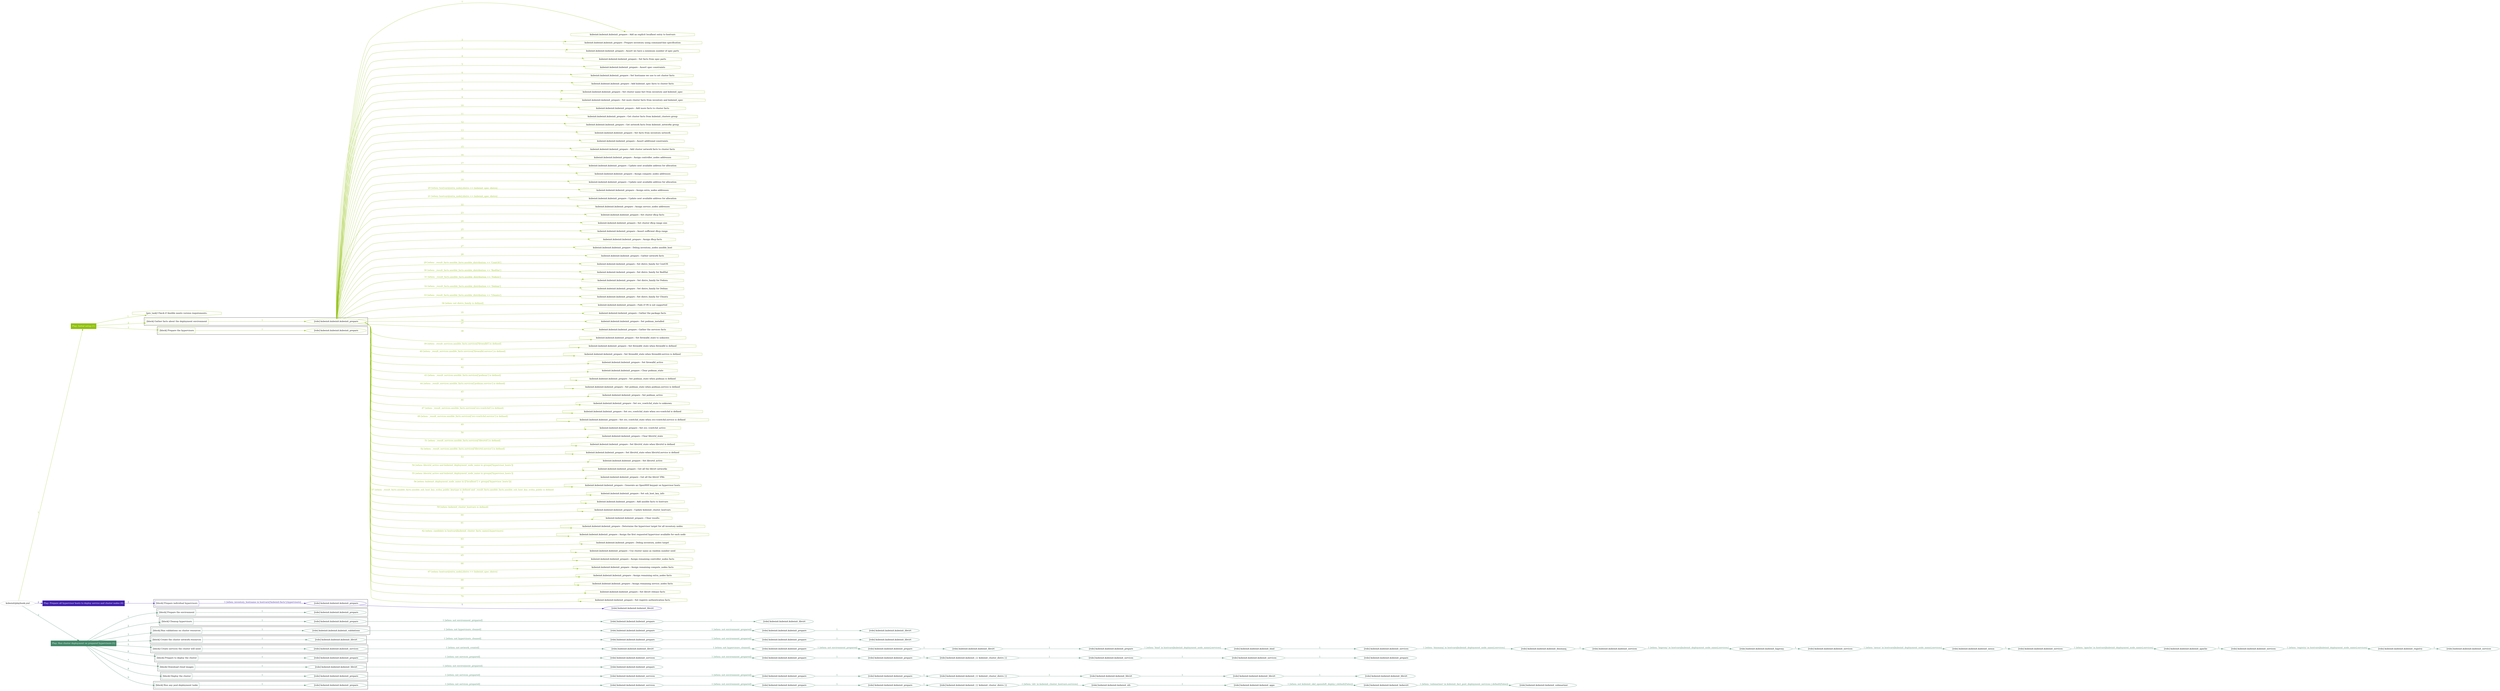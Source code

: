 digraph {
	graph [concentrate=true ordering=in rankdir=LR ratio=fill]
	edge [esep=5 sep=10]
	"kubeinit/playbook.yml" [id=root_node style=dotted]
	play_c5715e36 [label="Play: Initial setup (1)" color="#90c00c" fontcolor="#ffffff" id=play_c5715e36 shape=box style=filled tooltip=localhost]
	"kubeinit/playbook.yml" -> play_c5715e36 [label="1 " color="#90c00c" fontcolor="#90c00c" id=edge_312dbb29 labeltooltip="1 " tooltip="1 "]
	subgraph "kubeinit.kubeinit.kubeinit_prepare" {
		role_a4bb3b9a [label="[role] kubeinit.kubeinit.kubeinit_prepare" color="#90c00c" id=role_a4bb3b9a tooltip="kubeinit.kubeinit.kubeinit_prepare"]
		task_66382135 [label="kubeinit.kubeinit.kubeinit_prepare : Add an explicit localhost entry to hostvars" color="#90c00c" id=task_66382135 shape=octagon tooltip="kubeinit.kubeinit.kubeinit_prepare : Add an explicit localhost entry to hostvars"]
		role_a4bb3b9a -> task_66382135 [label="1 " color="#90c00c" fontcolor="#90c00c" id=edge_fd2dc242 labeltooltip="1 " tooltip="1 "]
		task_86fcd3ac [label="kubeinit.kubeinit.kubeinit_prepare : Prepare inventory using command-line specification" color="#90c00c" id=task_86fcd3ac shape=octagon tooltip="kubeinit.kubeinit.kubeinit_prepare : Prepare inventory using command-line specification"]
		role_a4bb3b9a -> task_86fcd3ac [label="2 " color="#90c00c" fontcolor="#90c00c" id=edge_e4ecf6be labeltooltip="2 " tooltip="2 "]
		task_bb5a1389 [label="kubeinit.kubeinit.kubeinit_prepare : Assert we have a minimum number of spec parts" color="#90c00c" id=task_bb5a1389 shape=octagon tooltip="kubeinit.kubeinit.kubeinit_prepare : Assert we have a minimum number of spec parts"]
		role_a4bb3b9a -> task_bb5a1389 [label="3 " color="#90c00c" fontcolor="#90c00c" id=edge_bfbdd107 labeltooltip="3 " tooltip="3 "]
		task_cf6b5e20 [label="kubeinit.kubeinit.kubeinit_prepare : Set facts from spec parts" color="#90c00c" id=task_cf6b5e20 shape=octagon tooltip="kubeinit.kubeinit.kubeinit_prepare : Set facts from spec parts"]
		role_a4bb3b9a -> task_cf6b5e20 [label="4 " color="#90c00c" fontcolor="#90c00c" id=edge_134c5aeb labeltooltip="4 " tooltip="4 "]
		task_bcd952b6 [label="kubeinit.kubeinit.kubeinit_prepare : Assert spec constraints" color="#90c00c" id=task_bcd952b6 shape=octagon tooltip="kubeinit.kubeinit.kubeinit_prepare : Assert spec constraints"]
		role_a4bb3b9a -> task_bcd952b6 [label="5 " color="#90c00c" fontcolor="#90c00c" id=edge_e836231b labeltooltip="5 " tooltip="5 "]
		task_d7df099d [label="kubeinit.kubeinit.kubeinit_prepare : Set hostname we use to set cluster facts" color="#90c00c" id=task_d7df099d shape=octagon tooltip="kubeinit.kubeinit.kubeinit_prepare : Set hostname we use to set cluster facts"]
		role_a4bb3b9a -> task_d7df099d [label="6 " color="#90c00c" fontcolor="#90c00c" id=edge_d0c543b1 labeltooltip="6 " tooltip="6 "]
		task_7eef5f18 [label="kubeinit.kubeinit.kubeinit_prepare : Add kubeinit_spec facts to cluster facts" color="#90c00c" id=task_7eef5f18 shape=octagon tooltip="kubeinit.kubeinit.kubeinit_prepare : Add kubeinit_spec facts to cluster facts"]
		role_a4bb3b9a -> task_7eef5f18 [label="7 " color="#90c00c" fontcolor="#90c00c" id=edge_1ada91b4 labeltooltip="7 " tooltip="7 "]
		task_7a533b4d [label="kubeinit.kubeinit.kubeinit_prepare : Set cluster name fact from inventory and kubeinit_spec" color="#90c00c" id=task_7a533b4d shape=octagon tooltip="kubeinit.kubeinit.kubeinit_prepare : Set cluster name fact from inventory and kubeinit_spec"]
		role_a4bb3b9a -> task_7a533b4d [label="8 " color="#90c00c" fontcolor="#90c00c" id=edge_055c0179 labeltooltip="8 " tooltip="8 "]
		task_12f2aa6b [label="kubeinit.kubeinit.kubeinit_prepare : Set more cluster facts from inventory and kubeinit_spec" color="#90c00c" id=task_12f2aa6b shape=octagon tooltip="kubeinit.kubeinit.kubeinit_prepare : Set more cluster facts from inventory and kubeinit_spec"]
		role_a4bb3b9a -> task_12f2aa6b [label="9 " color="#90c00c" fontcolor="#90c00c" id=edge_002794b1 labeltooltip="9 " tooltip="9 "]
		task_dd5a9874 [label="kubeinit.kubeinit.kubeinit_prepare : Add more facts to cluster facts" color="#90c00c" id=task_dd5a9874 shape=octagon tooltip="kubeinit.kubeinit.kubeinit_prepare : Add more facts to cluster facts"]
		role_a4bb3b9a -> task_dd5a9874 [label="10 " color="#90c00c" fontcolor="#90c00c" id=edge_7afe3edd labeltooltip="10 " tooltip="10 "]
		task_b228c64e [label="kubeinit.kubeinit.kubeinit_prepare : Get cluster facts from kubeinit_clusters group" color="#90c00c" id=task_b228c64e shape=octagon tooltip="kubeinit.kubeinit.kubeinit_prepare : Get cluster facts from kubeinit_clusters group"]
		role_a4bb3b9a -> task_b228c64e [label="11 " color="#90c00c" fontcolor="#90c00c" id=edge_bf2b063e labeltooltip="11 " tooltip="11 "]
		task_67b48484 [label="kubeinit.kubeinit.kubeinit_prepare : Get network facts from kubeinit_networks group" color="#90c00c" id=task_67b48484 shape=octagon tooltip="kubeinit.kubeinit.kubeinit_prepare : Get network facts from kubeinit_networks group"]
		role_a4bb3b9a -> task_67b48484 [label="12 " color="#90c00c" fontcolor="#90c00c" id=edge_d5b4921e labeltooltip="12 " tooltip="12 "]
		task_92aa7136 [label="kubeinit.kubeinit.kubeinit_prepare : Set facts from inventory network" color="#90c00c" id=task_92aa7136 shape=octagon tooltip="kubeinit.kubeinit.kubeinit_prepare : Set facts from inventory network"]
		role_a4bb3b9a -> task_92aa7136 [label="13 " color="#90c00c" fontcolor="#90c00c" id=edge_6dd9195c labeltooltip="13 " tooltip="13 "]
		task_eed11bc1 [label="kubeinit.kubeinit.kubeinit_prepare : Assert additional constraints" color="#90c00c" id=task_eed11bc1 shape=octagon tooltip="kubeinit.kubeinit.kubeinit_prepare : Assert additional constraints"]
		role_a4bb3b9a -> task_eed11bc1 [label="14 " color="#90c00c" fontcolor="#90c00c" id=edge_bfa3a6cb labeltooltip="14 " tooltip="14 "]
		task_a0e90344 [label="kubeinit.kubeinit.kubeinit_prepare : Add cluster network facts to cluster facts" color="#90c00c" id=task_a0e90344 shape=octagon tooltip="kubeinit.kubeinit.kubeinit_prepare : Add cluster network facts to cluster facts"]
		role_a4bb3b9a -> task_a0e90344 [label="15 " color="#90c00c" fontcolor="#90c00c" id=edge_95de75b3 labeltooltip="15 " tooltip="15 "]
		task_fe2ec499 [label="kubeinit.kubeinit.kubeinit_prepare : Assign controller_nodes addresses" color="#90c00c" id=task_fe2ec499 shape=octagon tooltip="kubeinit.kubeinit.kubeinit_prepare : Assign controller_nodes addresses"]
		role_a4bb3b9a -> task_fe2ec499 [label="16 " color="#90c00c" fontcolor="#90c00c" id=edge_61b38538 labeltooltip="16 " tooltip="16 "]
		task_7503a2c7 [label="kubeinit.kubeinit.kubeinit_prepare : Update next available address for allocation" color="#90c00c" id=task_7503a2c7 shape=octagon tooltip="kubeinit.kubeinit.kubeinit_prepare : Update next available address for allocation"]
		role_a4bb3b9a -> task_7503a2c7 [label="17 " color="#90c00c" fontcolor="#90c00c" id=edge_899e4543 labeltooltip="17 " tooltip="17 "]
		task_3ad0755e [label="kubeinit.kubeinit.kubeinit_prepare : Assign compute_nodes addresses" color="#90c00c" id=task_3ad0755e shape=octagon tooltip="kubeinit.kubeinit.kubeinit_prepare : Assign compute_nodes addresses"]
		role_a4bb3b9a -> task_3ad0755e [label="18 " color="#90c00c" fontcolor="#90c00c" id=edge_ccfc0012 labeltooltip="18 " tooltip="18 "]
		task_a9809777 [label="kubeinit.kubeinit.kubeinit_prepare : Update next available address for allocation" color="#90c00c" id=task_a9809777 shape=octagon tooltip="kubeinit.kubeinit.kubeinit_prepare : Update next available address for allocation"]
		role_a4bb3b9a -> task_a9809777 [label="19 " color="#90c00c" fontcolor="#90c00c" id=edge_f292b3da labeltooltip="19 " tooltip="19 "]
		task_9bbef859 [label="kubeinit.kubeinit.kubeinit_prepare : Assign extra_nodes addresses" color="#90c00c" id=task_9bbef859 shape=octagon tooltip="kubeinit.kubeinit.kubeinit_prepare : Assign extra_nodes addresses"]
		role_a4bb3b9a -> task_9bbef859 [label="20 [when: hostvars[extra_node].distro == kubeinit_spec_distro]" color="#90c00c" fontcolor="#90c00c" id=edge_b9130152 labeltooltip="20 [when: hostvars[extra_node].distro == kubeinit_spec_distro]" tooltip="20 [when: hostvars[extra_node].distro == kubeinit_spec_distro]"]
		task_0a151cbf [label="kubeinit.kubeinit.kubeinit_prepare : Update next available address for allocation" color="#90c00c" id=task_0a151cbf shape=octagon tooltip="kubeinit.kubeinit.kubeinit_prepare : Update next available address for allocation"]
		role_a4bb3b9a -> task_0a151cbf [label="21 [when: hostvars[extra_node].distro == kubeinit_spec_distro]" color="#90c00c" fontcolor="#90c00c" id=edge_355dea31 labeltooltip="21 [when: hostvars[extra_node].distro == kubeinit_spec_distro]" tooltip="21 [when: hostvars[extra_node].distro == kubeinit_spec_distro]"]
		task_e55eccd3 [label="kubeinit.kubeinit.kubeinit_prepare : Assign service_nodes addresses" color="#90c00c" id=task_e55eccd3 shape=octagon tooltip="kubeinit.kubeinit.kubeinit_prepare : Assign service_nodes addresses"]
		role_a4bb3b9a -> task_e55eccd3 [label="22 " color="#90c00c" fontcolor="#90c00c" id=edge_8cc6ed6d labeltooltip="22 " tooltip="22 "]
		task_148d8fe9 [label="kubeinit.kubeinit.kubeinit_prepare : Set cluster dhcp facts" color="#90c00c" id=task_148d8fe9 shape=octagon tooltip="kubeinit.kubeinit.kubeinit_prepare : Set cluster dhcp facts"]
		role_a4bb3b9a -> task_148d8fe9 [label="23 " color="#90c00c" fontcolor="#90c00c" id=edge_558baa2b labeltooltip="23 " tooltip="23 "]
		task_fb1df02a [label="kubeinit.kubeinit.kubeinit_prepare : Set cluster dhcp range size" color="#90c00c" id=task_fb1df02a shape=octagon tooltip="kubeinit.kubeinit.kubeinit_prepare : Set cluster dhcp range size"]
		role_a4bb3b9a -> task_fb1df02a [label="24 " color="#90c00c" fontcolor="#90c00c" id=edge_efb25c5f labeltooltip="24 " tooltip="24 "]
		task_24f3b3b2 [label="kubeinit.kubeinit.kubeinit_prepare : Assert sufficient dhcp range" color="#90c00c" id=task_24f3b3b2 shape=octagon tooltip="kubeinit.kubeinit.kubeinit_prepare : Assert sufficient dhcp range"]
		role_a4bb3b9a -> task_24f3b3b2 [label="25 " color="#90c00c" fontcolor="#90c00c" id=edge_d0c1e24c labeltooltip="25 " tooltip="25 "]
		task_8d6e2d5d [label="kubeinit.kubeinit.kubeinit_prepare : Assign dhcp facts" color="#90c00c" id=task_8d6e2d5d shape=octagon tooltip="kubeinit.kubeinit.kubeinit_prepare : Assign dhcp facts"]
		role_a4bb3b9a -> task_8d6e2d5d [label="26 " color="#90c00c" fontcolor="#90c00c" id=edge_805baf1b labeltooltip="26 " tooltip="26 "]
		task_00f0d665 [label="kubeinit.kubeinit.kubeinit_prepare : Debug inventory_nodes ansible_host" color="#90c00c" id=task_00f0d665 shape=octagon tooltip="kubeinit.kubeinit.kubeinit_prepare : Debug inventory_nodes ansible_host"]
		role_a4bb3b9a -> task_00f0d665 [label="27 " color="#90c00c" fontcolor="#90c00c" id=edge_d754a5cc labeltooltip="27 " tooltip="27 "]
		task_2c30cb7e [label="kubeinit.kubeinit.kubeinit_prepare : Gather network facts" color="#90c00c" id=task_2c30cb7e shape=octagon tooltip="kubeinit.kubeinit.kubeinit_prepare : Gather network facts"]
		role_a4bb3b9a -> task_2c30cb7e [label="28 " color="#90c00c" fontcolor="#90c00c" id=edge_d5dba6a7 labeltooltip="28 " tooltip="28 "]
		task_322d027f [label="kubeinit.kubeinit.kubeinit_prepare : Set distro_family for CentOS" color="#90c00c" id=task_322d027f shape=octagon tooltip="kubeinit.kubeinit.kubeinit_prepare : Set distro_family for CentOS"]
		role_a4bb3b9a -> task_322d027f [label="29 [when: _result_facts.ansible_facts.ansible_distribution == 'CentOS']" color="#90c00c" fontcolor="#90c00c" id=edge_92e9e9b6 labeltooltip="29 [when: _result_facts.ansible_facts.ansible_distribution == 'CentOS']" tooltip="29 [when: _result_facts.ansible_facts.ansible_distribution == 'CentOS']"]
		task_a7f1ac41 [label="kubeinit.kubeinit.kubeinit_prepare : Set distro_family for RedHat" color="#90c00c" id=task_a7f1ac41 shape=octagon tooltip="kubeinit.kubeinit.kubeinit_prepare : Set distro_family for RedHat"]
		role_a4bb3b9a -> task_a7f1ac41 [label="30 [when: _result_facts.ansible_facts.ansible_distribution == 'RedHat']" color="#90c00c" fontcolor="#90c00c" id=edge_63344faa labeltooltip="30 [when: _result_facts.ansible_facts.ansible_distribution == 'RedHat']" tooltip="30 [when: _result_facts.ansible_facts.ansible_distribution == 'RedHat']"]
		task_0f60d57c [label="kubeinit.kubeinit.kubeinit_prepare : Set distro_family for Fedora" color="#90c00c" id=task_0f60d57c shape=octagon tooltip="kubeinit.kubeinit.kubeinit_prepare : Set distro_family for Fedora"]
		role_a4bb3b9a -> task_0f60d57c [label="31 [when: _result_facts.ansible_facts.ansible_distribution == 'Fedora']" color="#90c00c" fontcolor="#90c00c" id=edge_991121bb labeltooltip="31 [when: _result_facts.ansible_facts.ansible_distribution == 'Fedora']" tooltip="31 [when: _result_facts.ansible_facts.ansible_distribution == 'Fedora']"]
		task_5d9727e7 [label="kubeinit.kubeinit.kubeinit_prepare : Set distro_family for Debian" color="#90c00c" id=task_5d9727e7 shape=octagon tooltip="kubeinit.kubeinit.kubeinit_prepare : Set distro_family for Debian"]
		role_a4bb3b9a -> task_5d9727e7 [label="32 [when: _result_facts.ansible_facts.ansible_distribution == 'Debian']" color="#90c00c" fontcolor="#90c00c" id=edge_69627502 labeltooltip="32 [when: _result_facts.ansible_facts.ansible_distribution == 'Debian']" tooltip="32 [when: _result_facts.ansible_facts.ansible_distribution == 'Debian']"]
		task_6ef00c4b [label="kubeinit.kubeinit.kubeinit_prepare : Set distro_family for Ubuntu" color="#90c00c" id=task_6ef00c4b shape=octagon tooltip="kubeinit.kubeinit.kubeinit_prepare : Set distro_family for Ubuntu"]
		role_a4bb3b9a -> task_6ef00c4b [label="33 [when: _result_facts.ansible_facts.ansible_distribution == 'Ubuntu']" color="#90c00c" fontcolor="#90c00c" id=edge_5d6df0a8 labeltooltip="33 [when: _result_facts.ansible_facts.ansible_distribution == 'Ubuntu']" tooltip="33 [when: _result_facts.ansible_facts.ansible_distribution == 'Ubuntu']"]
		task_4fe00bb0 [label="kubeinit.kubeinit.kubeinit_prepare : Fails if OS is not supported" color="#90c00c" id=task_4fe00bb0 shape=octagon tooltip="kubeinit.kubeinit.kubeinit_prepare : Fails if OS is not supported"]
		role_a4bb3b9a -> task_4fe00bb0 [label="34 [when: not distro_family is defined]" color="#90c00c" fontcolor="#90c00c" id=edge_6941dc9f labeltooltip="34 [when: not distro_family is defined]" tooltip="34 [when: not distro_family is defined]"]
		task_7e1ab384 [label="kubeinit.kubeinit.kubeinit_prepare : Gather the package facts" color="#90c00c" id=task_7e1ab384 shape=octagon tooltip="kubeinit.kubeinit.kubeinit_prepare : Gather the package facts"]
		role_a4bb3b9a -> task_7e1ab384 [label="35 " color="#90c00c" fontcolor="#90c00c" id=edge_8d04f134 labeltooltip="35 " tooltip="35 "]
		task_dad4aa98 [label="kubeinit.kubeinit.kubeinit_prepare : Set podman_installed" color="#90c00c" id=task_dad4aa98 shape=octagon tooltip="kubeinit.kubeinit.kubeinit_prepare : Set podman_installed"]
		role_a4bb3b9a -> task_dad4aa98 [label="36 " color="#90c00c" fontcolor="#90c00c" id=edge_5f648d05 labeltooltip="36 " tooltip="36 "]
		task_9270054b [label="kubeinit.kubeinit.kubeinit_prepare : Gather the services facts" color="#90c00c" id=task_9270054b shape=octagon tooltip="kubeinit.kubeinit.kubeinit_prepare : Gather the services facts"]
		role_a4bb3b9a -> task_9270054b [label="37 " color="#90c00c" fontcolor="#90c00c" id=edge_41df0265 labeltooltip="37 " tooltip="37 "]
		task_4da8e723 [label="kubeinit.kubeinit.kubeinit_prepare : Set firewalld_state to unknown" color="#90c00c" id=task_4da8e723 shape=octagon tooltip="kubeinit.kubeinit.kubeinit_prepare : Set firewalld_state to unknown"]
		role_a4bb3b9a -> task_4da8e723 [label="38 " color="#90c00c" fontcolor="#90c00c" id=edge_b224f61c labeltooltip="38 " tooltip="38 "]
		task_c14e9299 [label="kubeinit.kubeinit.kubeinit_prepare : Set firewalld_state when firewalld is defined" color="#90c00c" id=task_c14e9299 shape=octagon tooltip="kubeinit.kubeinit.kubeinit_prepare : Set firewalld_state when firewalld is defined"]
		role_a4bb3b9a -> task_c14e9299 [label="39 [when: _result_services.ansible_facts.services['firewalld'] is defined]" color="#90c00c" fontcolor="#90c00c" id=edge_a4d5ad20 labeltooltip="39 [when: _result_services.ansible_facts.services['firewalld'] is defined]" tooltip="39 [when: _result_services.ansible_facts.services['firewalld'] is defined]"]
		task_2980285f [label="kubeinit.kubeinit.kubeinit_prepare : Set firewalld_state when firewalld.service is defined" color="#90c00c" id=task_2980285f shape=octagon tooltip="kubeinit.kubeinit.kubeinit_prepare : Set firewalld_state when firewalld.service is defined"]
		role_a4bb3b9a -> task_2980285f [label="40 [when: _result_services.ansible_facts.services['firewalld.service'] is defined]" color="#90c00c" fontcolor="#90c00c" id=edge_ab067dbd labeltooltip="40 [when: _result_services.ansible_facts.services['firewalld.service'] is defined]" tooltip="40 [when: _result_services.ansible_facts.services['firewalld.service'] is defined]"]
		task_cd6cedac [label="kubeinit.kubeinit.kubeinit_prepare : Set firewalld_active" color="#90c00c" id=task_cd6cedac shape=octagon tooltip="kubeinit.kubeinit.kubeinit_prepare : Set firewalld_active"]
		role_a4bb3b9a -> task_cd6cedac [label="41 " color="#90c00c" fontcolor="#90c00c" id=edge_b1e3bc5a labeltooltip="41 " tooltip="41 "]
		task_9d17c3a3 [label="kubeinit.kubeinit.kubeinit_prepare : Clear podman_state" color="#90c00c" id=task_9d17c3a3 shape=octagon tooltip="kubeinit.kubeinit.kubeinit_prepare : Clear podman_state"]
		role_a4bb3b9a -> task_9d17c3a3 [label="42 " color="#90c00c" fontcolor="#90c00c" id=edge_e6bd65cf labeltooltip="42 " tooltip="42 "]
		task_0c476f19 [label="kubeinit.kubeinit.kubeinit_prepare : Set podman_state when podman is defined" color="#90c00c" id=task_0c476f19 shape=octagon tooltip="kubeinit.kubeinit.kubeinit_prepare : Set podman_state when podman is defined"]
		role_a4bb3b9a -> task_0c476f19 [label="43 [when: _result_services.ansible_facts.services['podman'] is defined]" color="#90c00c" fontcolor="#90c00c" id=edge_16481325 labeltooltip="43 [when: _result_services.ansible_facts.services['podman'] is defined]" tooltip="43 [when: _result_services.ansible_facts.services['podman'] is defined]"]
		task_99a8dee6 [label="kubeinit.kubeinit.kubeinit_prepare : Set podman_state when podman.service is defined" color="#90c00c" id=task_99a8dee6 shape=octagon tooltip="kubeinit.kubeinit.kubeinit_prepare : Set podman_state when podman.service is defined"]
		role_a4bb3b9a -> task_99a8dee6 [label="44 [when: _result_services.ansible_facts.services['podman.service'] is defined]" color="#90c00c" fontcolor="#90c00c" id=edge_bf906d53 labeltooltip="44 [when: _result_services.ansible_facts.services['podman.service'] is defined]" tooltip="44 [when: _result_services.ansible_facts.services['podman.service'] is defined]"]
		task_a391497b [label="kubeinit.kubeinit.kubeinit_prepare : Set podman_active" color="#90c00c" id=task_a391497b shape=octagon tooltip="kubeinit.kubeinit.kubeinit_prepare : Set podman_active"]
		role_a4bb3b9a -> task_a391497b [label="45 " color="#90c00c" fontcolor="#90c00c" id=edge_9b4c0192 labeltooltip="45 " tooltip="45 "]
		task_ab8a3373 [label="kubeinit.kubeinit.kubeinit_prepare : Set ovs_vswitchd_state to unknown" color="#90c00c" id=task_ab8a3373 shape=octagon tooltip="kubeinit.kubeinit.kubeinit_prepare : Set ovs_vswitchd_state to unknown"]
		role_a4bb3b9a -> task_ab8a3373 [label="46 " color="#90c00c" fontcolor="#90c00c" id=edge_2e8e7a2e labeltooltip="46 " tooltip="46 "]
		task_a6daa6e5 [label="kubeinit.kubeinit.kubeinit_prepare : Set ovs_vswitchd_state when ovs-vswitchd is defined" color="#90c00c" id=task_a6daa6e5 shape=octagon tooltip="kubeinit.kubeinit.kubeinit_prepare : Set ovs_vswitchd_state when ovs-vswitchd is defined"]
		role_a4bb3b9a -> task_a6daa6e5 [label="47 [when: _result_services.ansible_facts.services['ovs-vswitchd'] is defined]" color="#90c00c" fontcolor="#90c00c" id=edge_ef2e4c1e labeltooltip="47 [when: _result_services.ansible_facts.services['ovs-vswitchd'] is defined]" tooltip="47 [when: _result_services.ansible_facts.services['ovs-vswitchd'] is defined]"]
		task_4e0554cf [label="kubeinit.kubeinit.kubeinit_prepare : Set ovs_vswitchd_state when ovs-vswitchd.service is defined" color="#90c00c" id=task_4e0554cf shape=octagon tooltip="kubeinit.kubeinit.kubeinit_prepare : Set ovs_vswitchd_state when ovs-vswitchd.service is defined"]
		role_a4bb3b9a -> task_4e0554cf [label="48 [when: _result_services.ansible_facts.services['ovs-vswitchd.service'] is defined]" color="#90c00c" fontcolor="#90c00c" id=edge_4f5ca902 labeltooltip="48 [when: _result_services.ansible_facts.services['ovs-vswitchd.service'] is defined]" tooltip="48 [when: _result_services.ansible_facts.services['ovs-vswitchd.service'] is defined]"]
		task_eeaa7527 [label="kubeinit.kubeinit.kubeinit_prepare : Set ovs_vswitchd_active" color="#90c00c" id=task_eeaa7527 shape=octagon tooltip="kubeinit.kubeinit.kubeinit_prepare : Set ovs_vswitchd_active"]
		role_a4bb3b9a -> task_eeaa7527 [label="49 " color="#90c00c" fontcolor="#90c00c" id=edge_eeed04cd labeltooltip="49 " tooltip="49 "]
		task_206fb53e [label="kubeinit.kubeinit.kubeinit_prepare : Clear libvirtd_state" color="#90c00c" id=task_206fb53e shape=octagon tooltip="kubeinit.kubeinit.kubeinit_prepare : Clear libvirtd_state"]
		role_a4bb3b9a -> task_206fb53e [label="50 " color="#90c00c" fontcolor="#90c00c" id=edge_d3184a96 labeltooltip="50 " tooltip="50 "]
		task_4648598f [label="kubeinit.kubeinit.kubeinit_prepare : Set libvirtd_state when libvirtd is defined" color="#90c00c" id=task_4648598f shape=octagon tooltip="kubeinit.kubeinit.kubeinit_prepare : Set libvirtd_state when libvirtd is defined"]
		role_a4bb3b9a -> task_4648598f [label="51 [when: _result_services.ansible_facts.services['libvirtd'] is defined]" color="#90c00c" fontcolor="#90c00c" id=edge_41aeabde labeltooltip="51 [when: _result_services.ansible_facts.services['libvirtd'] is defined]" tooltip="51 [when: _result_services.ansible_facts.services['libvirtd'] is defined]"]
		task_6227cb95 [label="kubeinit.kubeinit.kubeinit_prepare : Set libvirtd_state when libvirtd.service is defined" color="#90c00c" id=task_6227cb95 shape=octagon tooltip="kubeinit.kubeinit.kubeinit_prepare : Set libvirtd_state when libvirtd.service is defined"]
		role_a4bb3b9a -> task_6227cb95 [label="52 [when: _result_services.ansible_facts.services['libvirtd.service'] is defined]" color="#90c00c" fontcolor="#90c00c" id=edge_e367f9a3 labeltooltip="52 [when: _result_services.ansible_facts.services['libvirtd.service'] is defined]" tooltip="52 [when: _result_services.ansible_facts.services['libvirtd.service'] is defined]"]
		task_69032163 [label="kubeinit.kubeinit.kubeinit_prepare : Set libvirtd_active" color="#90c00c" id=task_69032163 shape=octagon tooltip="kubeinit.kubeinit.kubeinit_prepare : Set libvirtd_active"]
		role_a4bb3b9a -> task_69032163 [label="53 " color="#90c00c" fontcolor="#90c00c" id=edge_f177ba7e labeltooltip="53 " tooltip="53 "]
		task_9b942805 [label="kubeinit.kubeinit.kubeinit_prepare : Get all the libvirt networks" color="#90c00c" id=task_9b942805 shape=octagon tooltip="kubeinit.kubeinit.kubeinit_prepare : Get all the libvirt networks"]
		role_a4bb3b9a -> task_9b942805 [label="54 [when: libvirtd_active and kubeinit_deployment_node_name in groups['hypervisor_hosts']]" color="#90c00c" fontcolor="#90c00c" id=edge_dadb7bec labeltooltip="54 [when: libvirtd_active and kubeinit_deployment_node_name in groups['hypervisor_hosts']]" tooltip="54 [when: libvirtd_active and kubeinit_deployment_node_name in groups['hypervisor_hosts']]"]
		task_ff00abbb [label="kubeinit.kubeinit.kubeinit_prepare : Get all the libvirt VMs" color="#90c00c" id=task_ff00abbb shape=octagon tooltip="kubeinit.kubeinit.kubeinit_prepare : Get all the libvirt VMs"]
		role_a4bb3b9a -> task_ff00abbb [label="55 [when: libvirtd_active and kubeinit_deployment_node_name in groups['hypervisor_hosts']]" color="#90c00c" fontcolor="#90c00c" id=edge_461d57a5 labeltooltip="55 [when: libvirtd_active and kubeinit_deployment_node_name in groups['hypervisor_hosts']]" tooltip="55 [when: libvirtd_active and kubeinit_deployment_node_name in groups['hypervisor_hosts']]"]
		task_2bde6178 [label="kubeinit.kubeinit.kubeinit_prepare : Generate an OpenSSH keypair on hypervisor hosts" color="#90c00c" id=task_2bde6178 shape=octagon tooltip="kubeinit.kubeinit.kubeinit_prepare : Generate an OpenSSH keypair on hypervisor hosts"]
		role_a4bb3b9a -> task_2bde6178 [label="56 [when: kubeinit_deployment_node_name in (['localhost'] + groups['hypervisor_hosts'])]" color="#90c00c" fontcolor="#90c00c" id=edge_35954b7a labeltooltip="56 [when: kubeinit_deployment_node_name in (['localhost'] + groups['hypervisor_hosts'])]" tooltip="56 [when: kubeinit_deployment_node_name in (['localhost'] + groups['hypervisor_hosts'])]"]
		task_1218fa15 [label="kubeinit.kubeinit.kubeinit_prepare : Set ssh_host_key_info" color="#90c00c" id=task_1218fa15 shape=octagon tooltip="kubeinit.kubeinit.kubeinit_prepare : Set ssh_host_key_info"]
		role_a4bb3b9a -> task_1218fa15 [label="57 [when: _result_facts.ansible_facts.ansible_ssh_host_key_ecdsa_public_keytype is defined and _result_facts.ansible_facts.ansible_ssh_host_key_ecdsa_public is defined
]" color="#90c00c" fontcolor="#90c00c" id=edge_60e358f1 labeltooltip="57 [when: _result_facts.ansible_facts.ansible_ssh_host_key_ecdsa_public_keytype is defined and _result_facts.ansible_facts.ansible_ssh_host_key_ecdsa_public is defined
]" tooltip="57 [when: _result_facts.ansible_facts.ansible_ssh_host_key_ecdsa_public_keytype is defined and _result_facts.ansible_facts.ansible_ssh_host_key_ecdsa_public is defined
]"]
		task_f2a656b4 [label="kubeinit.kubeinit.kubeinit_prepare : Add ansible facts to hostvars" color="#90c00c" id=task_f2a656b4 shape=octagon tooltip="kubeinit.kubeinit.kubeinit_prepare : Add ansible facts to hostvars"]
		role_a4bb3b9a -> task_f2a656b4 [label="58 " color="#90c00c" fontcolor="#90c00c" id=edge_051e6c7d labeltooltip="58 " tooltip="58 "]
		task_158b6f75 [label="kubeinit.kubeinit.kubeinit_prepare : Update kubeinit_cluster_hostvars" color="#90c00c" id=task_158b6f75 shape=octagon tooltip="kubeinit.kubeinit.kubeinit_prepare : Update kubeinit_cluster_hostvars"]
		role_a4bb3b9a -> task_158b6f75 [label="59 [when: kubeinit_cluster_hostvars is defined]" color="#90c00c" fontcolor="#90c00c" id=edge_1b8b75a9 labeltooltip="59 [when: kubeinit_cluster_hostvars is defined]" tooltip="59 [when: kubeinit_cluster_hostvars is defined]"]
		task_b2556450 [label="kubeinit.kubeinit.kubeinit_prepare : Clear results" color="#90c00c" id=task_b2556450 shape=octagon tooltip="kubeinit.kubeinit.kubeinit_prepare : Clear results"]
		role_a4bb3b9a -> task_b2556450 [label="60 " color="#90c00c" fontcolor="#90c00c" id=edge_40871699 labeltooltip="60 " tooltip="60 "]
		task_e1e1e8ae [label="kubeinit.kubeinit.kubeinit_prepare : Determine the hypervisor target for all inventory nodes" color="#90c00c" id=task_e1e1e8ae shape=octagon tooltip="kubeinit.kubeinit.kubeinit_prepare : Determine the hypervisor target for all inventory nodes"]
		role_a4bb3b9a -> task_e1e1e8ae [label="61 " color="#90c00c" fontcolor="#90c00c" id=edge_22517f01 labeltooltip="61 " tooltip="61 "]
		task_e7bd1eb7 [label="kubeinit.kubeinit.kubeinit_prepare : Assign the first requested hypervisor available for each node" color="#90c00c" id=task_e7bd1eb7 shape=octagon tooltip="kubeinit.kubeinit.kubeinit_prepare : Assign the first requested hypervisor available for each node"]
		role_a4bb3b9a -> task_e7bd1eb7 [label="62 [when: candidate in hostvars[kubeinit_cluster_facts_name].hypervisors]" color="#90c00c" fontcolor="#90c00c" id=edge_6db7aa87 labeltooltip="62 [when: candidate in hostvars[kubeinit_cluster_facts_name].hypervisors]" tooltip="62 [when: candidate in hostvars[kubeinit_cluster_facts_name].hypervisors]"]
		task_b23911fe [label="kubeinit.kubeinit.kubeinit_prepare : Debug inventory_nodes target" color="#90c00c" id=task_b23911fe shape=octagon tooltip="kubeinit.kubeinit.kubeinit_prepare : Debug inventory_nodes target"]
		role_a4bb3b9a -> task_b23911fe [label="63 " color="#90c00c" fontcolor="#90c00c" id=edge_2878ee05 labeltooltip="63 " tooltip="63 "]
		task_d4b09456 [label="kubeinit.kubeinit.kubeinit_prepare : Use cluster name as random number seed" color="#90c00c" id=task_d4b09456 shape=octagon tooltip="kubeinit.kubeinit.kubeinit_prepare : Use cluster name as random number seed"]
		role_a4bb3b9a -> task_d4b09456 [label="64 " color="#90c00c" fontcolor="#90c00c" id=edge_9d964a5a labeltooltip="64 " tooltip="64 "]
		task_0b25ebbd [label="kubeinit.kubeinit.kubeinit_prepare : Assign remaining controller_nodes facts" color="#90c00c" id=task_0b25ebbd shape=octagon tooltip="kubeinit.kubeinit.kubeinit_prepare : Assign remaining controller_nodes facts"]
		role_a4bb3b9a -> task_0b25ebbd [label="65 " color="#90c00c" fontcolor="#90c00c" id=edge_d41c0005 labeltooltip="65 " tooltip="65 "]
		task_548e1b28 [label="kubeinit.kubeinit.kubeinit_prepare : Assign remaining compute_nodes facts" color="#90c00c" id=task_548e1b28 shape=octagon tooltip="kubeinit.kubeinit.kubeinit_prepare : Assign remaining compute_nodes facts"]
		role_a4bb3b9a -> task_548e1b28 [label="66 " color="#90c00c" fontcolor="#90c00c" id=edge_fbe5ca1f labeltooltip="66 " tooltip="66 "]
		task_27e2d0e6 [label="kubeinit.kubeinit.kubeinit_prepare : Assign remaining extra_nodes facts" color="#90c00c" id=task_27e2d0e6 shape=octagon tooltip="kubeinit.kubeinit.kubeinit_prepare : Assign remaining extra_nodes facts"]
		role_a4bb3b9a -> task_27e2d0e6 [label="67 [when: hostvars[extra_node].distro == kubeinit_spec_distro]" color="#90c00c" fontcolor="#90c00c" id=edge_33bd11c7 labeltooltip="67 [when: hostvars[extra_node].distro == kubeinit_spec_distro]" tooltip="67 [when: hostvars[extra_node].distro == kubeinit_spec_distro]"]
		task_f06d7b30 [label="kubeinit.kubeinit.kubeinit_prepare : Assign remaining service_nodes facts" color="#90c00c" id=task_f06d7b30 shape=octagon tooltip="kubeinit.kubeinit.kubeinit_prepare : Assign remaining service_nodes facts"]
		role_a4bb3b9a -> task_f06d7b30 [label="68 " color="#90c00c" fontcolor="#90c00c" id=edge_32c57fa6 labeltooltip="68 " tooltip="68 "]
		task_17344210 [label="kubeinit.kubeinit.kubeinit_prepare : Set libvirt release facts" color="#90c00c" id=task_17344210 shape=octagon tooltip="kubeinit.kubeinit.kubeinit_prepare : Set libvirt release facts"]
		role_a4bb3b9a -> task_17344210 [label="69 " color="#90c00c" fontcolor="#90c00c" id=edge_e45e26d5 labeltooltip="69 " tooltip="69 "]
		task_6eb56dfd [label="kubeinit.kubeinit.kubeinit_prepare : Set registry authentication facts" color="#90c00c" id=task_6eb56dfd shape=octagon tooltip="kubeinit.kubeinit.kubeinit_prepare : Set registry authentication facts"]
		role_a4bb3b9a -> task_6eb56dfd [label="70 " color="#90c00c" fontcolor="#90c00c" id=edge_c8e85c77 labeltooltip="70 " tooltip="70 "]
	}
	subgraph "kubeinit.kubeinit.kubeinit_prepare" {
		role_af408420 [label="[role] kubeinit.kubeinit.kubeinit_prepare" color="#90c00c" id=role_af408420 tooltip="kubeinit.kubeinit.kubeinit_prepare"]
	}
	subgraph "Play: Initial setup (1)" {
		pre_task_6a0273ee [label="[pre_task] Check if Ansible meets version requirements." color="#90c00c" id=pre_task_6a0273ee shape=octagon tooltip="Check if Ansible meets version requirements."]
		play_c5715e36 -> pre_task_6a0273ee [label="1 " color="#90c00c" fontcolor="#90c00c" id=edge_23ec65bd labeltooltip="1 " tooltip="1 "]
		play_c5715e36 -> block_0c078c08 [label=2 color="#90c00c" fontcolor="#90c00c" id=edge_ee10cfd2 labeltooltip=2 tooltip=2]
		subgraph cluster_block_0c078c08 {
			block_0c078c08 [label="[block] Gather facts about the deployment environment" color="#90c00c" id=block_0c078c08 labeltooltip="Gather facts about the deployment environment" shape=box tooltip="Gather facts about the deployment environment"]
			block_0c078c08 -> role_a4bb3b9a [label="1 " color="#90c00c" fontcolor="#90c00c" id=edge_4d78aed7 labeltooltip="1 " tooltip="1 "]
		}
		play_c5715e36 -> block_307ba65c [label=3 color="#90c00c" fontcolor="#90c00c" id=edge_167c36da labeltooltip=3 tooltip=3]
		subgraph cluster_block_307ba65c {
			block_307ba65c [label="[block] Prepare the hypervisors" color="#90c00c" id=block_307ba65c labeltooltip="Prepare the hypervisors" shape=box tooltip="Prepare the hypervisors"]
			block_307ba65c -> role_af408420 [label="1 " color="#90c00c" fontcolor="#90c00c" id=edge_18d7981f labeltooltip="1 " tooltip="1 "]
		}
	}
	play_7afdbd07 [label="Play: Prepare all hypervisor hosts to deploy service and cluster nodes (0)" color="#4020ac" fontcolor="#ffffff" id=play_7afdbd07 shape=box style=filled tooltip="Play: Prepare all hypervisor hosts to deploy service and cluster nodes (0)"]
	"kubeinit/playbook.yml" -> play_7afdbd07 [label="2 " color="#4020ac" fontcolor="#4020ac" id=edge_a319b705 labeltooltip="2 " tooltip="2 "]
	subgraph "kubeinit.kubeinit.kubeinit_libvirt" {
		role_bc7877fe [label="[role] kubeinit.kubeinit.kubeinit_libvirt" color="#4020ac" id=role_bc7877fe tooltip="kubeinit.kubeinit.kubeinit_libvirt"]
	}
	subgraph "kubeinit.kubeinit.kubeinit_prepare" {
		role_7f2ef1ff [label="[role] kubeinit.kubeinit.kubeinit_prepare" color="#4020ac" id=role_7f2ef1ff tooltip="kubeinit.kubeinit.kubeinit_prepare"]
		role_7f2ef1ff -> role_bc7877fe [label="1 " color="#4020ac" fontcolor="#4020ac" id=edge_375a0a95 labeltooltip="1 " tooltip="1 "]
	}
	subgraph "Play: Prepare all hypervisor hosts to deploy service and cluster nodes (0)" {
		play_7afdbd07 -> block_a99cf363 [label=1 color="#4020ac" fontcolor="#4020ac" id=edge_ecc058b1 labeltooltip=1 tooltip=1]
		subgraph cluster_block_a99cf363 {
			block_a99cf363 [label="[block] Prepare individual hypervisors" color="#4020ac" id=block_a99cf363 labeltooltip="Prepare individual hypervisors" shape=box tooltip="Prepare individual hypervisors"]
			block_a99cf363 -> role_7f2ef1ff [label="1 [when: inventory_hostname in hostvars['kubeinit-facts'].hypervisors]" color="#4020ac" fontcolor="#4020ac" id=edge_6a215489 labeltooltip="1 [when: inventory_hostname in hostvars['kubeinit-facts'].hypervisors]" tooltip="1 [when: inventory_hostname in hostvars['kubeinit-facts'].hypervisors]"]
		}
	}
	play_3760e1e6 [label="Play: Run cluster deployment on prepared hypervisors (1)" color="#448869" fontcolor="#ffffff" id=play_3760e1e6 shape=box style=filled tooltip=localhost]
	"kubeinit/playbook.yml" -> play_3760e1e6 [label="3 " color="#448869" fontcolor="#448869" id=edge_f7deeddc labeltooltip="3 " tooltip="3 "]
	subgraph "kubeinit.kubeinit.kubeinit_prepare" {
		role_44b43f5a [label="[role] kubeinit.kubeinit.kubeinit_prepare" color="#448869" id=role_44b43f5a tooltip="kubeinit.kubeinit.kubeinit_prepare"]
	}
	subgraph "kubeinit.kubeinit.kubeinit_libvirt" {
		role_893de728 [label="[role] kubeinit.kubeinit.kubeinit_libvirt" color="#448869" id=role_893de728 tooltip="kubeinit.kubeinit.kubeinit_libvirt"]
	}
	subgraph "kubeinit.kubeinit.kubeinit_prepare" {
		role_f7d00493 [label="[role] kubeinit.kubeinit.kubeinit_prepare" color="#448869" id=role_f7d00493 tooltip="kubeinit.kubeinit.kubeinit_prepare"]
		role_f7d00493 -> role_893de728 [label="1 " color="#448869" fontcolor="#448869" id=edge_72107937 labeltooltip="1 " tooltip="1 "]
	}
	subgraph "kubeinit.kubeinit.kubeinit_prepare" {
		role_88fa17aa [label="[role] kubeinit.kubeinit.kubeinit_prepare" color="#448869" id=role_88fa17aa tooltip="kubeinit.kubeinit.kubeinit_prepare"]
		role_88fa17aa -> role_f7d00493 [label="1 [when: not environment_prepared]" color="#448869" fontcolor="#448869" id=edge_31037537 labeltooltip="1 [when: not environment_prepared]" tooltip="1 [when: not environment_prepared]"]
	}
	subgraph "kubeinit.kubeinit.kubeinit_libvirt" {
		role_eabbda62 [label="[role] kubeinit.kubeinit.kubeinit_libvirt" color="#448869" id=role_eabbda62 tooltip="kubeinit.kubeinit.kubeinit_libvirt"]
	}
	subgraph "kubeinit.kubeinit.kubeinit_prepare" {
		role_517149b4 [label="[role] kubeinit.kubeinit.kubeinit_prepare" color="#448869" id=role_517149b4 tooltip="kubeinit.kubeinit.kubeinit_prepare"]
		role_517149b4 -> role_eabbda62 [label="1 " color="#448869" fontcolor="#448869" id=edge_8a511ec2 labeltooltip="1 " tooltip="1 "]
	}
	subgraph "kubeinit.kubeinit.kubeinit_prepare" {
		role_e35b3412 [label="[role] kubeinit.kubeinit.kubeinit_prepare" color="#448869" id=role_e35b3412 tooltip="kubeinit.kubeinit.kubeinit_prepare"]
		role_e35b3412 -> role_517149b4 [label="1 [when: not environment_prepared]" color="#448869" fontcolor="#448869" id=edge_76cb196d labeltooltip="1 [when: not environment_prepared]" tooltip="1 [when: not environment_prepared]"]
	}
	subgraph "kubeinit.kubeinit.kubeinit_validations" {
		role_4b704ab8 [label="[role] kubeinit.kubeinit.kubeinit_validations" color="#448869" id=role_4b704ab8 tooltip="kubeinit.kubeinit.kubeinit_validations"]
		role_4b704ab8 -> role_e35b3412 [label="1 [when: not hypervisors_cleaned]" color="#448869" fontcolor="#448869" id=edge_2cac6096 labeltooltip="1 [when: not hypervisors_cleaned]" tooltip="1 [when: not hypervisors_cleaned]"]
	}
	subgraph "kubeinit.kubeinit.kubeinit_libvirt" {
		role_f2c71aef [label="[role] kubeinit.kubeinit.kubeinit_libvirt" color="#448869" id=role_f2c71aef tooltip="kubeinit.kubeinit.kubeinit_libvirt"]
	}
	subgraph "kubeinit.kubeinit.kubeinit_prepare" {
		role_c8b375bc [label="[role] kubeinit.kubeinit.kubeinit_prepare" color="#448869" id=role_c8b375bc tooltip="kubeinit.kubeinit.kubeinit_prepare"]
		role_c8b375bc -> role_f2c71aef [label="1 " color="#448869" fontcolor="#448869" id=edge_8b1f8b8c labeltooltip="1 " tooltip="1 "]
	}
	subgraph "kubeinit.kubeinit.kubeinit_prepare" {
		role_a2161729 [label="[role] kubeinit.kubeinit.kubeinit_prepare" color="#448869" id=role_a2161729 tooltip="kubeinit.kubeinit.kubeinit_prepare"]
		role_a2161729 -> role_c8b375bc [label="1 [when: not environment_prepared]" color="#448869" fontcolor="#448869" id=edge_07190852 labeltooltip="1 [when: not environment_prepared]" tooltip="1 [when: not environment_prepared]"]
	}
	subgraph "kubeinit.kubeinit.kubeinit_libvirt" {
		role_310292b4 [label="[role] kubeinit.kubeinit.kubeinit_libvirt" color="#448869" id=role_310292b4 tooltip="kubeinit.kubeinit.kubeinit_libvirt"]
		role_310292b4 -> role_a2161729 [label="1 [when: not hypervisors_cleaned]" color="#448869" fontcolor="#448869" id=edge_0ec73108 labeltooltip="1 [when: not hypervisors_cleaned]" tooltip="1 [when: not hypervisors_cleaned]"]
	}
	subgraph "kubeinit.kubeinit.kubeinit_services" {
		role_4c0e6504 [label="[role] kubeinit.kubeinit.kubeinit_services" color="#448869" id=role_4c0e6504 tooltip="kubeinit.kubeinit.kubeinit_services"]
	}
	subgraph "kubeinit.kubeinit.kubeinit_registry" {
		role_69b27e03 [label="[role] kubeinit.kubeinit.kubeinit_registry" color="#448869" id=role_69b27e03 tooltip="kubeinit.kubeinit.kubeinit_registry"]
		role_69b27e03 -> role_4c0e6504 [label="1 " color="#448869" fontcolor="#448869" id=edge_73b1cabf labeltooltip="1 " tooltip="1 "]
	}
	subgraph "kubeinit.kubeinit.kubeinit_services" {
		role_ede35e75 [label="[role] kubeinit.kubeinit.kubeinit_services" color="#448869" id=role_ede35e75 tooltip="kubeinit.kubeinit.kubeinit_services"]
		role_ede35e75 -> role_69b27e03 [label="1 [when: 'registry' in hostvars[kubeinit_deployment_node_name].services]" color="#448869" fontcolor="#448869" id=edge_c80ce78b labeltooltip="1 [when: 'registry' in hostvars[kubeinit_deployment_node_name].services]" tooltip="1 [when: 'registry' in hostvars[kubeinit_deployment_node_name].services]"]
	}
	subgraph "kubeinit.kubeinit.kubeinit_apache" {
		role_9d9248a0 [label="[role] kubeinit.kubeinit.kubeinit_apache" color="#448869" id=role_9d9248a0 tooltip="kubeinit.kubeinit.kubeinit_apache"]
		role_9d9248a0 -> role_ede35e75 [label="1 " color="#448869" fontcolor="#448869" id=edge_0401c349 labeltooltip="1 " tooltip="1 "]
	}
	subgraph "kubeinit.kubeinit.kubeinit_services" {
		role_037a550e [label="[role] kubeinit.kubeinit.kubeinit_services" color="#448869" id=role_037a550e tooltip="kubeinit.kubeinit.kubeinit_services"]
		role_037a550e -> role_9d9248a0 [label="1 [when: 'apache' in hostvars[kubeinit_deployment_node_name].services]" color="#448869" fontcolor="#448869" id=edge_49e4c748 labeltooltip="1 [when: 'apache' in hostvars[kubeinit_deployment_node_name].services]" tooltip="1 [when: 'apache' in hostvars[kubeinit_deployment_node_name].services]"]
	}
	subgraph "kubeinit.kubeinit.kubeinit_nexus" {
		role_8ba0decf [label="[role] kubeinit.kubeinit.kubeinit_nexus" color="#448869" id=role_8ba0decf tooltip="kubeinit.kubeinit.kubeinit_nexus"]
		role_8ba0decf -> role_037a550e [label="1 " color="#448869" fontcolor="#448869" id=edge_9efa42c5 labeltooltip="1 " tooltip="1 "]
	}
	subgraph "kubeinit.kubeinit.kubeinit_services" {
		role_da803d1d [label="[role] kubeinit.kubeinit.kubeinit_services" color="#448869" id=role_da803d1d tooltip="kubeinit.kubeinit.kubeinit_services"]
		role_da803d1d -> role_8ba0decf [label="1 [when: 'nexus' in hostvars[kubeinit_deployment_node_name].services]" color="#448869" fontcolor="#448869" id=edge_5767e673 labeltooltip="1 [when: 'nexus' in hostvars[kubeinit_deployment_node_name].services]" tooltip="1 [when: 'nexus' in hostvars[kubeinit_deployment_node_name].services]"]
	}
	subgraph "kubeinit.kubeinit.kubeinit_haproxy" {
		role_692a38d2 [label="[role] kubeinit.kubeinit.kubeinit_haproxy" color="#448869" id=role_692a38d2 tooltip="kubeinit.kubeinit.kubeinit_haproxy"]
		role_692a38d2 -> role_da803d1d [label="1 " color="#448869" fontcolor="#448869" id=edge_1dcc9000 labeltooltip="1 " tooltip="1 "]
	}
	subgraph "kubeinit.kubeinit.kubeinit_services" {
		role_48632036 [label="[role] kubeinit.kubeinit.kubeinit_services" color="#448869" id=role_48632036 tooltip="kubeinit.kubeinit.kubeinit_services"]
		role_48632036 -> role_692a38d2 [label="1 [when: 'haproxy' in hostvars[kubeinit_deployment_node_name].services]" color="#448869" fontcolor="#448869" id=edge_32e226e3 labeltooltip="1 [when: 'haproxy' in hostvars[kubeinit_deployment_node_name].services]" tooltip="1 [when: 'haproxy' in hostvars[kubeinit_deployment_node_name].services]"]
	}
	subgraph "kubeinit.kubeinit.kubeinit_dnsmasq" {
		role_e1ede8b1 [label="[role] kubeinit.kubeinit.kubeinit_dnsmasq" color="#448869" id=role_e1ede8b1 tooltip="kubeinit.kubeinit.kubeinit_dnsmasq"]
		role_e1ede8b1 -> role_48632036 [label="1 " color="#448869" fontcolor="#448869" id=edge_16c01698 labeltooltip="1 " tooltip="1 "]
	}
	subgraph "kubeinit.kubeinit.kubeinit_services" {
		role_bb560f10 [label="[role] kubeinit.kubeinit.kubeinit_services" color="#448869" id=role_bb560f10 tooltip="kubeinit.kubeinit.kubeinit_services"]
		role_bb560f10 -> role_e1ede8b1 [label="1 [when: 'dnsmasq' in hostvars[kubeinit_deployment_node_name].services]" color="#448869" fontcolor="#448869" id=edge_7b5474f3 labeltooltip="1 [when: 'dnsmasq' in hostvars[kubeinit_deployment_node_name].services]" tooltip="1 [when: 'dnsmasq' in hostvars[kubeinit_deployment_node_name].services]"]
	}
	subgraph "kubeinit.kubeinit.kubeinit_bind" {
		role_4a9c7fe4 [label="[role] kubeinit.kubeinit.kubeinit_bind" color="#448869" id=role_4a9c7fe4 tooltip="kubeinit.kubeinit.kubeinit_bind"]
		role_4a9c7fe4 -> role_bb560f10 [label="1 " color="#448869" fontcolor="#448869" id=edge_0f2665b6 labeltooltip="1 " tooltip="1 "]
	}
	subgraph "kubeinit.kubeinit.kubeinit_prepare" {
		role_676330bc [label="[role] kubeinit.kubeinit.kubeinit_prepare" color="#448869" id=role_676330bc tooltip="kubeinit.kubeinit.kubeinit_prepare"]
		role_676330bc -> role_4a9c7fe4 [label="1 [when: 'bind' in hostvars[kubeinit_deployment_node_name].services]" color="#448869" fontcolor="#448869" id=edge_0204336a labeltooltip="1 [when: 'bind' in hostvars[kubeinit_deployment_node_name].services]" tooltip="1 [when: 'bind' in hostvars[kubeinit_deployment_node_name].services]"]
	}
	subgraph "kubeinit.kubeinit.kubeinit_libvirt" {
		role_4e1d3a6e [label="[role] kubeinit.kubeinit.kubeinit_libvirt" color="#448869" id=role_4e1d3a6e tooltip="kubeinit.kubeinit.kubeinit_libvirt"]
		role_4e1d3a6e -> role_676330bc [label="1 " color="#448869" fontcolor="#448869" id=edge_df868bfd labeltooltip="1 " tooltip="1 "]
	}
	subgraph "kubeinit.kubeinit.kubeinit_prepare" {
		role_6f7df9de [label="[role] kubeinit.kubeinit.kubeinit_prepare" color="#448869" id=role_6f7df9de tooltip="kubeinit.kubeinit.kubeinit_prepare"]
		role_6f7df9de -> role_4e1d3a6e [label="1 " color="#448869" fontcolor="#448869" id=edge_a9a4ee6f labeltooltip="1 " tooltip="1 "]
	}
	subgraph "kubeinit.kubeinit.kubeinit_prepare" {
		role_b81c9703 [label="[role] kubeinit.kubeinit.kubeinit_prepare" color="#448869" id=role_b81c9703 tooltip="kubeinit.kubeinit.kubeinit_prepare"]
		role_b81c9703 -> role_6f7df9de [label="1 [when: not environment_prepared]" color="#448869" fontcolor="#448869" id=edge_4bafabcd labeltooltip="1 [when: not environment_prepared]" tooltip="1 [when: not environment_prepared]"]
	}
	subgraph "kubeinit.kubeinit.kubeinit_libvirt" {
		role_62b684d5 [label="[role] kubeinit.kubeinit.kubeinit_libvirt" color="#448869" id=role_62b684d5 tooltip="kubeinit.kubeinit.kubeinit_libvirt"]
		role_62b684d5 -> role_b81c9703 [label="1 [when: not hypervisors_cleaned]" color="#448869" fontcolor="#448869" id=edge_6ab51722 labeltooltip="1 [when: not hypervisors_cleaned]" tooltip="1 [when: not hypervisors_cleaned]"]
	}
	subgraph "kubeinit.kubeinit.kubeinit_services" {
		role_bd7174e5 [label="[role] kubeinit.kubeinit.kubeinit_services" color="#448869" id=role_bd7174e5 tooltip="kubeinit.kubeinit.kubeinit_services"]
		role_bd7174e5 -> role_62b684d5 [label="1 [when: not network_created]" color="#448869" fontcolor="#448869" id=edge_7b1d869f labeltooltip="1 [when: not network_created]" tooltip="1 [when: not network_created]"]
	}
	subgraph "kubeinit.kubeinit.kubeinit_prepare" {
		role_a3f3804e [label="[role] kubeinit.kubeinit.kubeinit_prepare" color="#448869" id=role_a3f3804e tooltip="kubeinit.kubeinit.kubeinit_prepare"]
	}
	subgraph "kubeinit.kubeinit.kubeinit_services" {
		role_b99924a7 [label="[role] kubeinit.kubeinit.kubeinit_services" color="#448869" id=role_b99924a7 tooltip="kubeinit.kubeinit.kubeinit_services"]
		role_b99924a7 -> role_a3f3804e [label="1 " color="#448869" fontcolor="#448869" id=edge_bc0ceef9 labeltooltip="1 " tooltip="1 "]
	}
	subgraph "kubeinit.kubeinit.kubeinit_services" {
		role_00d59a10 [label="[role] kubeinit.kubeinit.kubeinit_services" color="#448869" id=role_00d59a10 tooltip="kubeinit.kubeinit.kubeinit_services"]
		role_00d59a10 -> role_b99924a7 [label="1 " color="#448869" fontcolor="#448869" id=edge_f93d36b6 labeltooltip="1 " tooltip="1 "]
	}
	subgraph "kubeinit.kubeinit.kubeinit_{{ kubeinit_cluster_distro }}" {
		role_fece1f26 [label="[role] kubeinit.kubeinit.kubeinit_{{ kubeinit_cluster_distro }}" color="#448869" id=role_fece1f26 tooltip="kubeinit.kubeinit.kubeinit_{{ kubeinit_cluster_distro }}"]
		role_fece1f26 -> role_00d59a10 [label="1 " color="#448869" fontcolor="#448869" id=edge_57316947 labeltooltip="1 " tooltip="1 "]
	}
	subgraph "kubeinit.kubeinit.kubeinit_prepare" {
		role_37567a92 [label="[role] kubeinit.kubeinit.kubeinit_prepare" color="#448869" id=role_37567a92 tooltip="kubeinit.kubeinit.kubeinit_prepare"]
		role_37567a92 -> role_fece1f26 [label="1 " color="#448869" fontcolor="#448869" id=edge_2728acfc labeltooltip="1 " tooltip="1 "]
	}
	subgraph "kubeinit.kubeinit.kubeinit_prepare" {
		role_6845868b [label="[role] kubeinit.kubeinit.kubeinit_prepare" color="#448869" id=role_6845868b tooltip="kubeinit.kubeinit.kubeinit_prepare"]
		role_6845868b -> role_37567a92 [label="1 " color="#448869" fontcolor="#448869" id=edge_7a4f8481 labeltooltip="1 " tooltip="1 "]
	}
	subgraph "kubeinit.kubeinit.kubeinit_services" {
		role_ffb676a0 [label="[role] kubeinit.kubeinit.kubeinit_services" color="#448869" id=role_ffb676a0 tooltip="kubeinit.kubeinit.kubeinit_services"]
		role_ffb676a0 -> role_6845868b [label="1 [when: not environment_prepared]" color="#448869" fontcolor="#448869" id=edge_24a3fa45 labeltooltip="1 [when: not environment_prepared]" tooltip="1 [when: not environment_prepared]"]
	}
	subgraph "kubeinit.kubeinit.kubeinit_prepare" {
		role_914fddb1 [label="[role] kubeinit.kubeinit.kubeinit_prepare" color="#448869" id=role_914fddb1 tooltip="kubeinit.kubeinit.kubeinit_prepare"]
		role_914fddb1 -> role_ffb676a0 [label="1 [when: not services_prepared]" color="#448869" fontcolor="#448869" id=edge_06e97e7c labeltooltip="1 [when: not services_prepared]" tooltip="1 [when: not services_prepared]"]
	}
	subgraph "kubeinit.kubeinit.kubeinit_prepare" {
		role_435ef0ab [label="[role] kubeinit.kubeinit.kubeinit_prepare" color="#448869" id=role_435ef0ab tooltip="kubeinit.kubeinit.kubeinit_prepare"]
	}
	subgraph "kubeinit.kubeinit.kubeinit_libvirt" {
		role_217187ac [label="[role] kubeinit.kubeinit.kubeinit_libvirt" color="#448869" id=role_217187ac tooltip="kubeinit.kubeinit.kubeinit_libvirt"]
		role_217187ac -> role_435ef0ab [label="1 [when: not environment_prepared]" color="#448869" fontcolor="#448869" id=edge_ca6ea10c labeltooltip="1 [when: not environment_prepared]" tooltip="1 [when: not environment_prepared]"]
	}
	subgraph "kubeinit.kubeinit.kubeinit_libvirt" {
		role_cc39faa4 [label="[role] kubeinit.kubeinit.kubeinit_libvirt" color="#448869" id=role_cc39faa4 tooltip="kubeinit.kubeinit.kubeinit_libvirt"]
	}
	subgraph "kubeinit.kubeinit.kubeinit_libvirt" {
		role_cc2fb535 [label="[role] kubeinit.kubeinit.kubeinit_libvirt" color="#448869" id=role_cc2fb535 tooltip="kubeinit.kubeinit.kubeinit_libvirt"]
		role_cc2fb535 -> role_cc39faa4 [label="1 " color="#448869" fontcolor="#448869" id=edge_a3c5a7bb labeltooltip="1 " tooltip="1 "]
	}
	subgraph "kubeinit.kubeinit.kubeinit_libvirt" {
		role_b1c808d8 [label="[role] kubeinit.kubeinit.kubeinit_libvirt" color="#448869" id=role_b1c808d8 tooltip="kubeinit.kubeinit.kubeinit_libvirt"]
		role_b1c808d8 -> role_cc2fb535 [label="1 " color="#448869" fontcolor="#448869" id=edge_33c8fcda labeltooltip="1 " tooltip="1 "]
	}
	subgraph "kubeinit.kubeinit.kubeinit_{{ kubeinit_cluster_distro }}" {
		role_cf7048e4 [label="[role] kubeinit.kubeinit.kubeinit_{{ kubeinit_cluster_distro }}" color="#448869" id=role_cf7048e4 tooltip="kubeinit.kubeinit.kubeinit_{{ kubeinit_cluster_distro }}"]
		role_cf7048e4 -> role_b1c808d8 [label="1 " color="#448869" fontcolor="#448869" id=edge_c89bccb3 labeltooltip="1 " tooltip="1 "]
	}
	subgraph "kubeinit.kubeinit.kubeinit_prepare" {
		role_edec91b8 [label="[role] kubeinit.kubeinit.kubeinit_prepare" color="#448869" id=role_edec91b8 tooltip="kubeinit.kubeinit.kubeinit_prepare"]
		role_edec91b8 -> role_cf7048e4 [label="1 " color="#448869" fontcolor="#448869" id=edge_22e940ed labeltooltip="1 " tooltip="1 "]
	}
	subgraph "kubeinit.kubeinit.kubeinit_prepare" {
		role_d53d4d3c [label="[role] kubeinit.kubeinit.kubeinit_prepare" color="#448869" id=role_d53d4d3c tooltip="kubeinit.kubeinit.kubeinit_prepare"]
		role_d53d4d3c -> role_edec91b8 [label="1 " color="#448869" fontcolor="#448869" id=edge_74234881 labeltooltip="1 " tooltip="1 "]
	}
	subgraph "kubeinit.kubeinit.kubeinit_services" {
		role_9e6e6531 [label="[role] kubeinit.kubeinit.kubeinit_services" color="#448869" id=role_9e6e6531 tooltip="kubeinit.kubeinit.kubeinit_services"]
		role_9e6e6531 -> role_d53d4d3c [label="1 [when: not environment_prepared]" color="#448869" fontcolor="#448869" id=edge_02f4269c labeltooltip="1 [when: not environment_prepared]" tooltip="1 [when: not environment_prepared]"]
	}
	subgraph "kubeinit.kubeinit.kubeinit_prepare" {
		role_4043e54f [label="[role] kubeinit.kubeinit.kubeinit_prepare" color="#448869" id=role_4043e54f tooltip="kubeinit.kubeinit.kubeinit_prepare"]
		role_4043e54f -> role_9e6e6531 [label="1 [when: not services_prepared]" color="#448869" fontcolor="#448869" id=edge_5150b17e labeltooltip="1 [when: not services_prepared]" tooltip="1 [when: not services_prepared]"]
	}
	subgraph "kubeinit.kubeinit.kubeinit_submariner" {
		role_bc8b19b6 [label="[role] kubeinit.kubeinit.kubeinit_submariner" color="#448869" id=role_bc8b19b6 tooltip="kubeinit.kubeinit.kubeinit_submariner"]
	}
	subgraph "kubeinit.kubeinit.kubeinit_kubevirt" {
		role_88c3d3d2 [label="[role] kubeinit.kubeinit.kubeinit_kubevirt" color="#448869" id=role_88c3d3d2 tooltip="kubeinit.kubeinit.kubeinit_kubevirt"]
		role_88c3d3d2 -> role_bc8b19b6 [label="1 [when: 'submariner' in kubeinit_fact_post_deployment_services | default(False)]" color="#448869" fontcolor="#448869" id=edge_89e80288 labeltooltip="1 [when: 'submariner' in kubeinit_fact_post_deployment_services | default(False)]" tooltip="1 [when: 'submariner' in kubeinit_fact_post_deployment_services | default(False)]"]
	}
	subgraph "kubeinit.kubeinit.kubeinit_apps" {
		role_a612eaf4 [label="[role] kubeinit.kubeinit.kubeinit_apps" color="#448869" id=role_a612eaf4 tooltip="kubeinit.kubeinit.kubeinit_apps"]
		role_a612eaf4 -> role_88c3d3d2 [label="1 [when: not kubeinit_okd_openshift_deploy | default(False)]" color="#448869" fontcolor="#448869" id=edge_dc10fd20 labeltooltip="1 [when: not kubeinit_okd_openshift_deploy | default(False)]" tooltip="1 [when: not kubeinit_okd_openshift_deploy | default(False)]"]
	}
	subgraph "kubeinit.kubeinit.kubeinit_nfs" {
		role_98f27739 [label="[role] kubeinit.kubeinit.kubeinit_nfs" color="#448869" id=role_98f27739 tooltip="kubeinit.kubeinit.kubeinit_nfs"]
		role_98f27739 -> role_a612eaf4 [label="1 " color="#448869" fontcolor="#448869" id=edge_328b8e90 labeltooltip="1 " tooltip="1 "]
	}
	subgraph "kubeinit.kubeinit.kubeinit_{{ kubeinit_cluster_distro }}" {
		role_4f411c38 [label="[role] kubeinit.kubeinit.kubeinit_{{ kubeinit_cluster_distro }}" color="#448869" id=role_4f411c38 tooltip="kubeinit.kubeinit.kubeinit_{{ kubeinit_cluster_distro }}"]
		role_4f411c38 -> role_98f27739 [label="1 [when: 'nfs' in kubeinit_cluster_hostvars.services]" color="#448869" fontcolor="#448869" id=edge_d84cd593 labeltooltip="1 [when: 'nfs' in kubeinit_cluster_hostvars.services]" tooltip="1 [when: 'nfs' in kubeinit_cluster_hostvars.services]"]
	}
	subgraph "kubeinit.kubeinit.kubeinit_prepare" {
		role_ea66bb38 [label="[role] kubeinit.kubeinit.kubeinit_prepare" color="#448869" id=role_ea66bb38 tooltip="kubeinit.kubeinit.kubeinit_prepare"]
		role_ea66bb38 -> role_4f411c38 [label="1 " color="#448869" fontcolor="#448869" id=edge_6fd39f56 labeltooltip="1 " tooltip="1 "]
	}
	subgraph "kubeinit.kubeinit.kubeinit_prepare" {
		role_a59b2188 [label="[role] kubeinit.kubeinit.kubeinit_prepare" color="#448869" id=role_a59b2188 tooltip="kubeinit.kubeinit.kubeinit_prepare"]
		role_a59b2188 -> role_ea66bb38 [label="1 " color="#448869" fontcolor="#448869" id=edge_6bc6a561 labeltooltip="1 " tooltip="1 "]
	}
	subgraph "kubeinit.kubeinit.kubeinit_services" {
		role_b46632cf [label="[role] kubeinit.kubeinit.kubeinit_services" color="#448869" id=role_b46632cf tooltip="kubeinit.kubeinit.kubeinit_services"]
		role_b46632cf -> role_a59b2188 [label="1 [when: not environment_prepared]" color="#448869" fontcolor="#448869" id=edge_d56be4e7 labeltooltip="1 [when: not environment_prepared]" tooltip="1 [when: not environment_prepared]"]
	}
	subgraph "kubeinit.kubeinit.kubeinit_prepare" {
		role_e2b6a238 [label="[role] kubeinit.kubeinit.kubeinit_prepare" color="#448869" id=role_e2b6a238 tooltip="kubeinit.kubeinit.kubeinit_prepare"]
		role_e2b6a238 -> role_b46632cf [label="1 [when: not services_prepared]" color="#448869" fontcolor="#448869" id=edge_9a142d1f labeltooltip="1 [when: not services_prepared]" tooltip="1 [when: not services_prepared]"]
	}
	subgraph "Play: Run cluster deployment on prepared hypervisors (1)" {
		play_3760e1e6 -> block_f0ff7fb3 [label=1 color="#448869" fontcolor="#448869" id=edge_d7f04475 labeltooltip=1 tooltip=1]
		subgraph cluster_block_f0ff7fb3 {
			block_f0ff7fb3 [label="[block] Prepare the environment" color="#448869" id=block_f0ff7fb3 labeltooltip="Prepare the environment" shape=box tooltip="Prepare the environment"]
			block_f0ff7fb3 -> role_44b43f5a [label="1 " color="#448869" fontcolor="#448869" id=edge_a93450e7 labeltooltip="1 " tooltip="1 "]
		}
		play_3760e1e6 -> block_5912f906 [label=2 color="#448869" fontcolor="#448869" id=edge_44e117da labeltooltip=2 tooltip=2]
		subgraph cluster_block_5912f906 {
			block_5912f906 [label="[block] Cleanup hypervisors" color="#448869" id=block_5912f906 labeltooltip="Cleanup hypervisors" shape=box tooltip="Cleanup hypervisors"]
			block_5912f906 -> role_88fa17aa [label="1 " color="#448869" fontcolor="#448869" id=edge_ff758135 labeltooltip="1 " tooltip="1 "]
		}
		play_3760e1e6 -> block_66fbb50d [label=3 color="#448869" fontcolor="#448869" id=edge_7d0cf0ea labeltooltip=3 tooltip=3]
		subgraph cluster_block_66fbb50d {
			block_66fbb50d [label="[block] Run validations on cluster resources" color="#448869" id=block_66fbb50d labeltooltip="Run validations on cluster resources" shape=box tooltip="Run validations on cluster resources"]
			block_66fbb50d -> role_4b704ab8 [label="1 " color="#448869" fontcolor="#448869" id=edge_4da95962 labeltooltip="1 " tooltip="1 "]
		}
		play_3760e1e6 -> block_840af151 [label=4 color="#448869" fontcolor="#448869" id=edge_9ec8d3ec labeltooltip=4 tooltip=4]
		subgraph cluster_block_840af151 {
			block_840af151 [label="[block] Create the cluster network resources" color="#448869" id=block_840af151 labeltooltip="Create the cluster network resources" shape=box tooltip="Create the cluster network resources"]
			block_840af151 -> role_310292b4 [label="1 " color="#448869" fontcolor="#448869" id=edge_9019dbc9 labeltooltip="1 " tooltip="1 "]
		}
		play_3760e1e6 -> block_ed006a81 [label=5 color="#448869" fontcolor="#448869" id=edge_d8927c3f labeltooltip=5 tooltip=5]
		subgraph cluster_block_ed006a81 {
			block_ed006a81 [label="[block] Create services the cluster will need" color="#448869" id=block_ed006a81 labeltooltip="Create services the cluster will need" shape=box tooltip="Create services the cluster will need"]
			block_ed006a81 -> role_bd7174e5 [label="1 " color="#448869" fontcolor="#448869" id=edge_ac2ea842 labeltooltip="1 " tooltip="1 "]
		}
		play_3760e1e6 -> block_f82c351a [label=6 color="#448869" fontcolor="#448869" id=edge_954b7bfc labeltooltip=6 tooltip=6]
		subgraph cluster_block_f82c351a {
			block_f82c351a [label="[block] Prepare to deploy the cluster" color="#448869" id=block_f82c351a labeltooltip="Prepare to deploy the cluster" shape=box tooltip="Prepare to deploy the cluster"]
			block_f82c351a -> role_914fddb1 [label="1 " color="#448869" fontcolor="#448869" id=edge_63539d68 labeltooltip="1 " tooltip="1 "]
		}
		play_3760e1e6 -> block_b2503514 [label=7 color="#448869" fontcolor="#448869" id=edge_68a2db9a labeltooltip=7 tooltip=7]
		subgraph cluster_block_b2503514 {
			block_b2503514 [label="[block] Download cloud images" color="#448869" id=block_b2503514 labeltooltip="Download cloud images" shape=box tooltip="Download cloud images"]
			block_b2503514 -> role_217187ac [label="1 " color="#448869" fontcolor="#448869" id=edge_51f157b3 labeltooltip="1 " tooltip="1 "]
		}
		play_3760e1e6 -> block_136bab67 [label=8 color="#448869" fontcolor="#448869" id=edge_9abed15a labeltooltip=8 tooltip=8]
		subgraph cluster_block_136bab67 {
			block_136bab67 [label="[block] Deploy the cluster" color="#448869" id=block_136bab67 labeltooltip="Deploy the cluster" shape=box tooltip="Deploy the cluster"]
			block_136bab67 -> role_4043e54f [label="1 " color="#448869" fontcolor="#448869" id=edge_84b67a01 labeltooltip="1 " tooltip="1 "]
		}
		play_3760e1e6 -> block_3dea6327 [label=9 color="#448869" fontcolor="#448869" id=edge_be3fc576 labeltooltip=9 tooltip=9]
		subgraph cluster_block_3dea6327 {
			block_3dea6327 [label="[block] Run any post-deployment tasks" color="#448869" id=block_3dea6327 labeltooltip="Run any post-deployment tasks" shape=box tooltip="Run any post-deployment tasks"]
			block_3dea6327 -> role_e2b6a238 [label="1 " color="#448869" fontcolor="#448869" id=edge_1e254446 labeltooltip="1 " tooltip="1 "]
		}
	}
}
